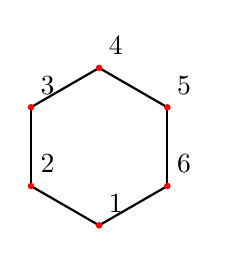 % polymake for vecchia
% Fri May 23 16:11:19 2025
% unnamed

\begin{tikzpicture}[scale = 1,
                    color = {lightgray}]


  % DEF COORDINATES
  \coordinate (v0_unnamed__1) at (0.0, -1.0, -0);
  \coordinate (v1_unnamed__1) at (-0.866, -0.5, -0);
  \coordinate (v2_unnamed__1) at (-0.866, 0.5, 0);
  \coordinate (v3_unnamed__1) at (0.0, 1.0, 0);
  \coordinate (v4_unnamed__1) at (0.866, 0.5, 0);
  \coordinate (v5_unnamed__1) at (0.866, -0.5, -0);


  % VERTEXCOLOR
  \definecolor{vertexcolor_unnamed__1}{rgb}{ 1 0 0 }

  % DEF VERTEXSTYLES
  \tikzstyle{vertexstyle_unnamed__1_0} = [circle, scale=0.25, fill=vertexcolor_unnamed__1,label={[text=black, above right, align=left]:1},]
  \tikzstyle{vertexstyle_unnamed__1_1} = [circle, scale=0.25, fill=vertexcolor_unnamed__1,label={[text=black, above right, align=left]:2},]
  \tikzstyle{vertexstyle_unnamed__1_2} = [circle, scale=0.25, fill=vertexcolor_unnamed__1,label={[text=black, above right, align=left]:3},]
  \tikzstyle{vertexstyle_unnamed__1_3} = [circle, scale=0.25, fill=vertexcolor_unnamed__1,label={[text=black, above right, align=left]:4},]
  \tikzstyle{vertexstyle_unnamed__1_4} = [circle, scale=0.25, fill=vertexcolor_unnamed__1,label={[text=black, above right, align=left]:5},]
  \tikzstyle{vertexstyle_unnamed__1_5} = [circle, scale=0.25, fill=vertexcolor_unnamed__1,label={[text=black, above right, align=left]:6},]

  % EDGECOLOR
  \definecolor{edgecolor_unnamed__1}{rgb}{ 0 0 0 }
  \tikzstyle{edgestyle_unnamed__1} = [thick,color=edgecolor_unnamed__1]

  % EDGES

  \foreach \i/\k in {1/0,2/1,3/2,4/3,5/0,5/4} {
   \draw[edgestyle_unnamed__1] (v\i_unnamed__1) -- (v\k_unnamed__1);
  }


  % POINTS
  \foreach \i in {3,2,4,1,5,0} {
    \node at (v\i_unnamed__1) [vertexstyle_unnamed__1_\i] {};
  }


\end{tikzpicture}
